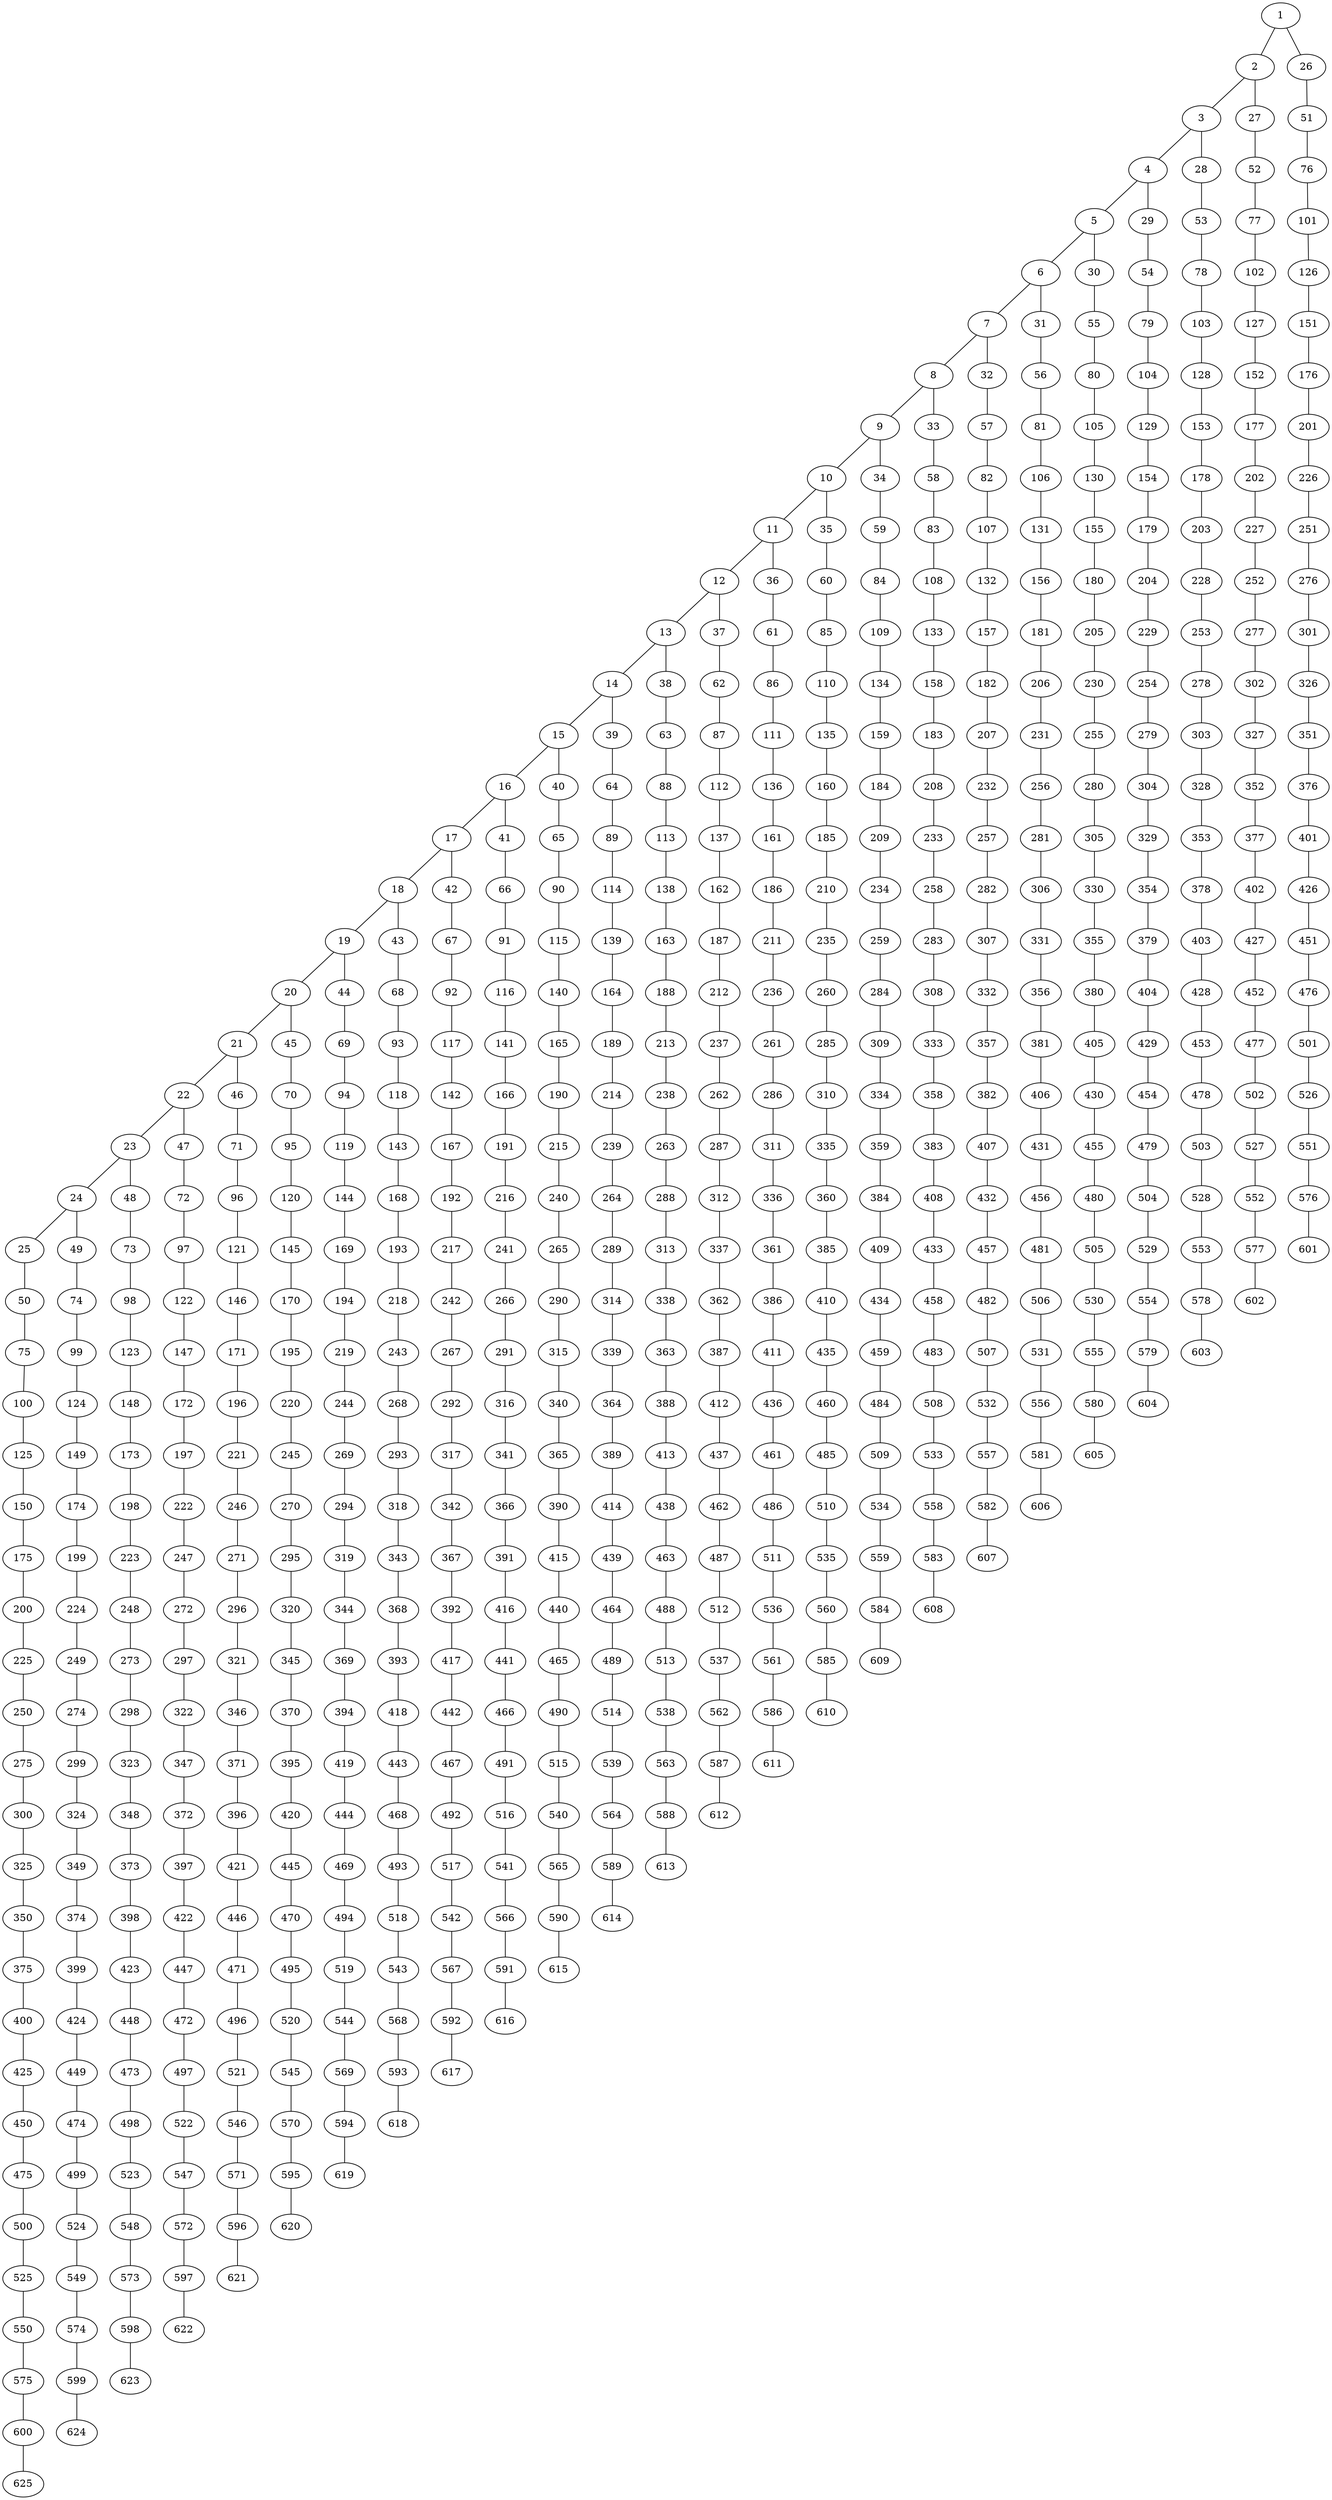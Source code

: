 graph x {
2 -- 3
3 -- 4
3 -- 28
1 -- 2
2 -- 27
4 -- 5
4 -- 29
28 -- 53
1 -- 26
27 -- 52
5 -- 6
5 -- 30
29 -- 54
53 -- 78
26 -- 51
52 -- 77
6 -- 7
6 -- 31
30 -- 55
54 -- 79
78 -- 103
51 -- 76
77 -- 102
7 -- 8
7 -- 32
31 -- 56
55 -- 80
79 -- 104
103 -- 128
76 -- 101
102 -- 127
8 -- 9
8 -- 33
32 -- 57
56 -- 81
80 -- 105
104 -- 129
128 -- 153
101 -- 126
127 -- 152
9 -- 10
9 -- 34
33 -- 58
57 -- 82
81 -- 106
105 -- 130
129 -- 154
153 -- 178
126 -- 151
152 -- 177
10 -- 11
10 -- 35
34 -- 59
58 -- 83
82 -- 107
106 -- 131
130 -- 155
154 -- 179
178 -- 203
151 -- 176
177 -- 202
11 -- 12
11 -- 36
35 -- 60
59 -- 84
83 -- 108
107 -- 132
131 -- 156
155 -- 180
179 -- 204
203 -- 228
176 -- 201
202 -- 227
12 -- 13
12 -- 37
36 -- 61
60 -- 85
84 -- 109
108 -- 133
132 -- 157
156 -- 181
180 -- 205
204 -- 229
228 -- 253
201 -- 226
227 -- 252
13 -- 14
13 -- 38
37 -- 62
61 -- 86
85 -- 110
109 -- 134
133 -- 158
157 -- 182
181 -- 206
205 -- 230
229 -- 254
253 -- 278
226 -- 251
252 -- 277
14 -- 15
14 -- 39
38 -- 63
62 -- 87
86 -- 111
110 -- 135
134 -- 159
158 -- 183
182 -- 207
206 -- 231
230 -- 255
254 -- 279
278 -- 303
251 -- 276
277 -- 302
15 -- 16
15 -- 40
39 -- 64
63 -- 88
87 -- 112
111 -- 136
135 -- 160
159 -- 184
183 -- 208
207 -- 232
231 -- 256
255 -- 280
279 -- 304
303 -- 328
276 -- 301
302 -- 327
16 -- 17
16 -- 41
40 -- 65
64 -- 89
88 -- 113
112 -- 137
136 -- 161
160 -- 185
184 -- 209
208 -- 233
232 -- 257
256 -- 281
280 -- 305
304 -- 329
328 -- 353
301 -- 326
327 -- 352
17 -- 18
17 -- 42
41 -- 66
65 -- 90
89 -- 114
113 -- 138
137 -- 162
161 -- 186
185 -- 210
209 -- 234
233 -- 258
257 -- 282
281 -- 306
305 -- 330
329 -- 354
353 -- 378
326 -- 351
352 -- 377
18 -- 19
18 -- 43
42 -- 67
66 -- 91
90 -- 115
114 -- 139
138 -- 163
162 -- 187
186 -- 211
210 -- 235
234 -- 259
258 -- 283
282 -- 307
306 -- 331
330 -- 355
354 -- 379
378 -- 403
351 -- 376
377 -- 402
19 -- 20
19 -- 44
43 -- 68
67 -- 92
91 -- 116
115 -- 140
139 -- 164
163 -- 188
187 -- 212
211 -- 236
235 -- 260
259 -- 284
283 -- 308
307 -- 332
331 -- 356
355 -- 380
379 -- 404
403 -- 428
376 -- 401
402 -- 427
20 -- 21
20 -- 45
44 -- 69
68 -- 93
92 -- 117
116 -- 141
140 -- 165
164 -- 189
188 -- 213
212 -- 237
236 -- 261
260 -- 285
284 -- 309
308 -- 333
332 -- 357
356 -- 381
380 -- 405
404 -- 429
428 -- 453
401 -- 426
427 -- 452
21 -- 22
21 -- 46
45 -- 70
69 -- 94
93 -- 118
117 -- 142
141 -- 166
165 -- 190
189 -- 214
213 -- 238
237 -- 262
261 -- 286
285 -- 310
309 -- 334
333 -- 358
357 -- 382
381 -- 406
405 -- 430
429 -- 454
453 -- 478
426 -- 451
452 -- 477
22 -- 23
22 -- 47
46 -- 71
70 -- 95
94 -- 119
118 -- 143
142 -- 167
166 -- 191
190 -- 215
214 -- 239
238 -- 263
262 -- 287
286 -- 311
310 -- 335
334 -- 359
358 -- 383
382 -- 407
406 -- 431
430 -- 455
454 -- 479
478 -- 503
451 -- 476
477 -- 502
23 -- 24
23 -- 48
47 -- 72
71 -- 96
95 -- 120
119 -- 144
143 -- 168
167 -- 192
191 -- 216
215 -- 240
239 -- 264
263 -- 288
287 -- 312
311 -- 336
335 -- 360
359 -- 384
383 -- 408
407 -- 432
431 -- 456
455 -- 480
479 -- 504
503 -- 528
476 -- 501
502 -- 527
24 -- 25
24 -- 49
48 -- 73
72 -- 97
96 -- 121
120 -- 145
144 -- 169
168 -- 193
192 -- 217
216 -- 241
240 -- 265
264 -- 289
288 -- 313
312 -- 337
336 -- 361
360 -- 385
384 -- 409
408 -- 433
432 -- 457
456 -- 481
480 -- 505
504 -- 529
528 -- 553
501 -- 526
527 -- 552
25 -- 50
49 -- 74
73 -- 98
97 -- 122
121 -- 146
145 -- 170
169 -- 194
193 -- 218
217 -- 242
241 -- 266
265 -- 290
289 -- 314
313 -- 338
337 -- 362
361 -- 386
385 -- 410
409 -- 434
433 -- 458
457 -- 482
481 -- 506
505 -- 530
529 -- 554
553 -- 578
526 -- 551
552 -- 577
50 -- 75
74 -- 99
98 -- 123
122 -- 147
146 -- 171
170 -- 195
194 -- 219
218 -- 243
242 -- 267
266 -- 291
290 -- 315
314 -- 339
338 -- 363
362 -- 387
386 -- 411
410 -- 435
434 -- 459
458 -- 483
482 -- 507
506 -- 531
530 -- 555
554 -- 579
578 -- 603
551 -- 576
577 -- 602
75 -- 100
99 -- 124
123 -- 148
147 -- 172
171 -- 196
195 -- 220
219 -- 244
243 -- 268
267 -- 292
291 -- 316
315 -- 340
339 -- 364
363 -- 388
387 -- 412
411 -- 436
435 -- 460
459 -- 484
483 -- 508
507 -- 532
531 -- 556
555 -- 580
579 -- 604
576 -- 601
100 -- 125
124 -- 149
148 -- 173
172 -- 197
196 -- 221
220 -- 245
244 -- 269
268 -- 293
292 -- 317
316 -- 341
340 -- 365
364 -- 389
388 -- 413
412 -- 437
436 -- 461
460 -- 485
484 -- 509
508 -- 533
532 -- 557
556 -- 581
580 -- 605
125 -- 150
149 -- 174
173 -- 198
197 -- 222
221 -- 246
245 -- 270
269 -- 294
293 -- 318
317 -- 342
341 -- 366
365 -- 390
389 -- 414
413 -- 438
437 -- 462
461 -- 486
485 -- 510
509 -- 534
533 -- 558
557 -- 582
581 -- 606
150 -- 175
174 -- 199
198 -- 223
222 -- 247
246 -- 271
270 -- 295
294 -- 319
318 -- 343
342 -- 367
366 -- 391
390 -- 415
414 -- 439
438 -- 463
462 -- 487
486 -- 511
510 -- 535
534 -- 559
558 -- 583
582 -- 607
175 -- 200
199 -- 224
223 -- 248
247 -- 272
271 -- 296
295 -- 320
319 -- 344
343 -- 368
367 -- 392
391 -- 416
415 -- 440
439 -- 464
463 -- 488
487 -- 512
511 -- 536
535 -- 560
559 -- 584
583 -- 608
200 -- 225
224 -- 249
248 -- 273
272 -- 297
296 -- 321
320 -- 345
344 -- 369
368 -- 393
392 -- 417
416 -- 441
440 -- 465
464 -- 489
488 -- 513
512 -- 537
536 -- 561
560 -- 585
584 -- 609
225 -- 250
249 -- 274
273 -- 298
297 -- 322
321 -- 346
345 -- 370
369 -- 394
393 -- 418
417 -- 442
441 -- 466
465 -- 490
489 -- 514
513 -- 538
537 -- 562
561 -- 586
585 -- 610
250 -- 275
274 -- 299
298 -- 323
322 -- 347
346 -- 371
370 -- 395
394 -- 419
418 -- 443
442 -- 467
466 -- 491
490 -- 515
514 -- 539
538 -- 563
562 -- 587
586 -- 611
275 -- 300
299 -- 324
323 -- 348
347 -- 372
371 -- 396
395 -- 420
419 -- 444
443 -- 468
467 -- 492
491 -- 516
515 -- 540
539 -- 564
563 -- 588
587 -- 612
300 -- 325
324 -- 349
348 -- 373
372 -- 397
396 -- 421
420 -- 445
444 -- 469
468 -- 493
492 -- 517
516 -- 541
540 -- 565
564 -- 589
588 -- 613
325 -- 350
349 -- 374
373 -- 398
397 -- 422
421 -- 446
445 -- 470
469 -- 494
493 -- 518
517 -- 542
541 -- 566
565 -- 590
589 -- 614
350 -- 375
374 -- 399
398 -- 423
422 -- 447
446 -- 471
470 -- 495
494 -- 519
518 -- 543
542 -- 567
566 -- 591
590 -- 615
375 -- 400
399 -- 424
423 -- 448
447 -- 472
471 -- 496
495 -- 520
519 -- 544
543 -- 568
567 -- 592
591 -- 616
400 -- 425
424 -- 449
448 -- 473
472 -- 497
496 -- 521
520 -- 545
544 -- 569
568 -- 593
592 -- 617
425 -- 450
449 -- 474
473 -- 498
497 -- 522
521 -- 546
545 -- 570
569 -- 594
593 -- 618
450 -- 475
474 -- 499
498 -- 523
522 -- 547
546 -- 571
570 -- 595
594 -- 619
475 -- 500
499 -- 524
523 -- 548
547 -- 572
571 -- 596
595 -- 620
500 -- 525
524 -- 549
548 -- 573
572 -- 597
596 -- 621
525 -- 550
549 -- 574
573 -- 598
597 -- 622
550 -- 575
574 -- 599
598 -- 623
575 -- 600
599 -- 624
600 -- 625
}